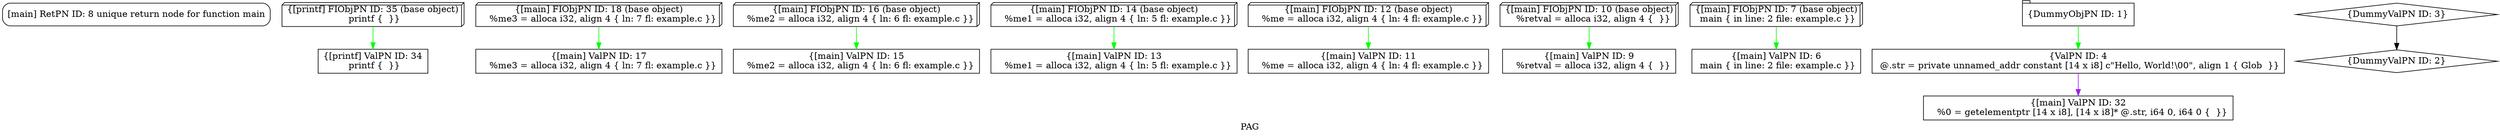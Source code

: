 digraph "PAG" {
	label="PAG";

	Node0x55c11dbb7520 [shape=record,shape=Mrecord,label="{[main] RetPN ID: 8 unique return node for function main}"];
	Node0x55c11dbb73f0 [shape=record,shape=box3d,label="{[printf] FIObjPN ID: 35 (base object)\n printf \{  \}}"];
	Node0x55c11dbb73f0 -> Node0x55c11dbb5df0[color=green];
	Node0x55c11dbb70b0 [shape=record,shape=box3d,label="{[main] FIObjPN ID: 18 (base object)\n   %me3 = alloca i32, align 4 \{ ln: 7 fl: example.c \}}"];
	Node0x55c11dbb70b0 -> Node0x55c11dbb4e80[color=green];
	Node0x55c11dbb6f10 [shape=record,shape=box3d,label="{[main] FIObjPN ID: 16 (base object)\n   %me2 = alloca i32, align 4 \{ ln: 6 fl: example.c \}}"];
	Node0x55c11dbb6f10 -> Node0x55c11dbb4c60[color=green];
	Node0x55c11dbb6d70 [shape=record,shape=box3d,label="{[main] FIObjPN ID: 14 (base object)\n   %me1 = alloca i32, align 4 \{ ln: 5 fl: example.c \}}"];
	Node0x55c11dbb6d70 -> Node0x55c11dbb4b30[color=green];
	Node0x55c11dbb6bd0 [shape=record,shape=box3d,label="{[main] FIObjPN ID: 12 (base object)\n   %me = alloca i32, align 4 \{ ln: 4 fl: example.c \}}"];
	Node0x55c11dbb6bd0 -> Node0x55c11dbb4a00[color=green];
	Node0x55c11dbb6a30 [shape=record,shape=box3d,label="{[main] FIObjPN ID: 10 (base object)\n   %retval = alloca i32, align 4 \{  \}}"];
	Node0x55c11dbb6a30 -> Node0x55c11dbb47a0[color=green];
	Node0x55c11dbb6890 [shape=record,shape=box3d,label="{[main] FIObjPN ID: 7 (base object)\n main \{ in line: 2 file: example.c \}}"];
	Node0x55c11dbb6890 -> Node0x55c11dbb4670[color=green];
	Node0x55c11dbb4a00 [shape=record,shape=box,label="{[main] ValPN ID: 11\n   %me = alloca i32, align 4 \{ ln: 4 fl: example.c \}}"];
	Node0x55c11dbb47a0 [shape=record,shape=box,label="{[main] ValPN ID: 9\n   %retval = alloca i32, align 4 \{  \}}"];
	Node0x55c11dbb4670 [shape=record,shape=box,label="{[main] ValPN ID: 6\n main \{ in line: 2 file: example.c \}}"];
	Node0x55c11dbb4540 [shape=record,shape=box,label="{ValPN ID: 4\n @.str = private unnamed_addr constant [14 x i8] c\"Hello, World!\\00\", align 1 \{ Glob  \}}"];
	Node0x55c11dbb4540 -> Node0x55c11dbb5b90[color=purple];
	Node0x55c11dbb3c40 [shape=record,shape=diamond,label="{DummyValPN ID: 3}"];
	Node0x55c11dbb3c40 -> Node0x55c11dbb3b10[color=black];
	Node0x55c11dbb5b90 [shape=record,shape=box,label="{[main] ValPN ID: 32\n   %0 = getelementptr [14 x i8], [14 x i8]* @.str, i64 0, i64 0 \{  \}}"];
	Node0x55c11dbb3b10 [shape=record,shape=diamond,label="{DummyValPN ID: 2}"];
	Node0x55c11dbb39e0 [shape=record,shape=tab,label="{DummyObjPN ID: 1}"];
	Node0x55c11dbb39e0 -> Node0x55c11dbb4540[color=green];
	Node0x55c11dbb4b30 [shape=record,shape=box,label="{[main] ValPN ID: 13\n   %me1 = alloca i32, align 4 \{ ln: 5 fl: example.c \}}"];
	Node0x55c11dbb4c60 [shape=record,shape=box,label="{[main] ValPN ID: 15\n   %me2 = alloca i32, align 4 \{ ln: 6 fl: example.c \}}"];
	Node0x55c11dbb4e80 [shape=record,shape=box,label="{[main] ValPN ID: 17\n   %me3 = alloca i32, align 4 \{ ln: 7 fl: example.c \}}"];
	Node0x55c11dbb5df0 [shape=record,shape=box,label="{[printf] ValPN ID: 34\n printf \{  \}}"];
}
